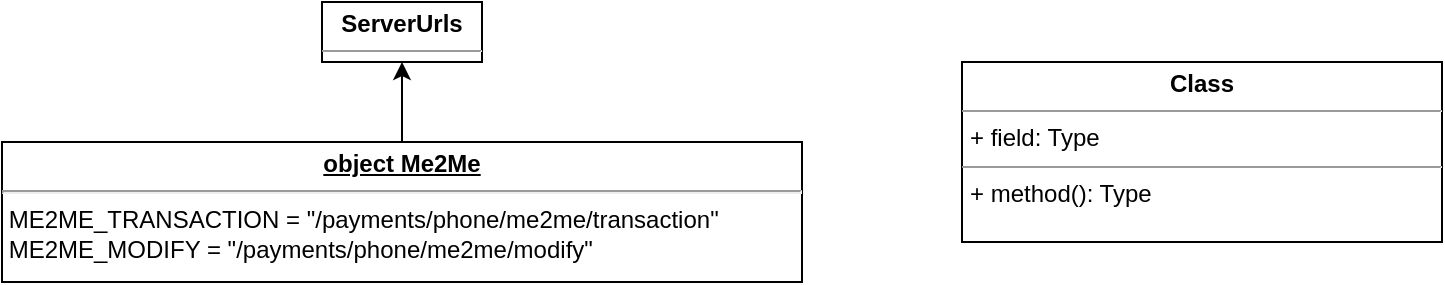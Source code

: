 <mxfile version="15.7.3" type="github">
  <diagram id="gR-Iq4hhyVUKYChUKCiO" name="Page-1">
    <mxGraphModel dx="981" dy="532" grid="1" gridSize="10" guides="1" tooltips="1" connect="1" arrows="1" fold="1" page="1" pageScale="1" pageWidth="850" pageHeight="1100" math="0" shadow="0">
      <root>
        <mxCell id="0" />
        <mxCell id="1" parent="0" />
        <mxCell id="5Wr3TJJhSt7KaW0Q5IkL-1" value="&lt;p style=&quot;margin: 0px ; margin-top: 4px ; text-align: center&quot;&gt;&lt;b&gt;ServerUrls&lt;/b&gt;&lt;/p&gt;&lt;hr size=&quot;1&quot;&gt;" style="verticalAlign=top;align=left;overflow=fill;fontSize=12;fontFamily=Helvetica;html=1;" vertex="1" parent="1">
          <mxGeometry x="200" y="250" width="80" height="30" as="geometry" />
        </mxCell>
        <mxCell id="5Wr3TJJhSt7KaW0Q5IkL-2" value="&lt;p style=&quot;margin:0px;margin-top:4px;text-align:center;&quot;&gt;&lt;b&gt;Class&lt;/b&gt;&lt;/p&gt;&lt;hr size=&quot;1&quot;/&gt;&lt;p style=&quot;margin:0px;margin-left:4px;&quot;&gt;+ field: Type&lt;/p&gt;&lt;hr size=&quot;1&quot;/&gt;&lt;p style=&quot;margin:0px;margin-left:4px;&quot;&gt;+ method(): Type&lt;/p&gt;" style="verticalAlign=top;align=left;overflow=fill;fontSize=12;fontFamily=Helvetica;html=1;" vertex="1" parent="1">
          <mxGeometry x="520" y="280" width="240" height="90" as="geometry" />
        </mxCell>
        <mxCell id="5Wr3TJJhSt7KaW0Q5IkL-4" style="edgeStyle=orthogonalEdgeStyle;rounded=0;orthogonalLoop=1;jettySize=auto;html=1;entryX=0.5;entryY=1;entryDx=0;entryDy=0;" edge="1" parent="1" source="5Wr3TJJhSt7KaW0Q5IkL-3" target="5Wr3TJJhSt7KaW0Q5IkL-1">
          <mxGeometry relative="1" as="geometry" />
        </mxCell>
        <mxCell id="5Wr3TJJhSt7KaW0Q5IkL-3" value="&lt;p style=&quot;margin: 0px ; margin-top: 4px ; text-align: center ; text-decoration: underline&quot;&gt;&lt;b&gt;object Me2Me&lt;br&gt;&lt;/b&gt;&lt;/p&gt;&lt;hr&gt;&lt;div&gt;&amp;nbsp;ME2ME_TRANSACTION = &quot;/payments/phone/me2me/transaction&quot;&lt;/div&gt;&lt;div&gt;&amp;nbsp;ME2ME_MODIFY = &quot;/payments/phone/me2me/modify&quot;&lt;/div&gt;" style="verticalAlign=top;align=left;overflow=fill;fontSize=12;fontFamily=Helvetica;html=1;" vertex="1" parent="1">
          <mxGeometry x="40" y="320" width="400" height="70" as="geometry" />
        </mxCell>
      </root>
    </mxGraphModel>
  </diagram>
</mxfile>
